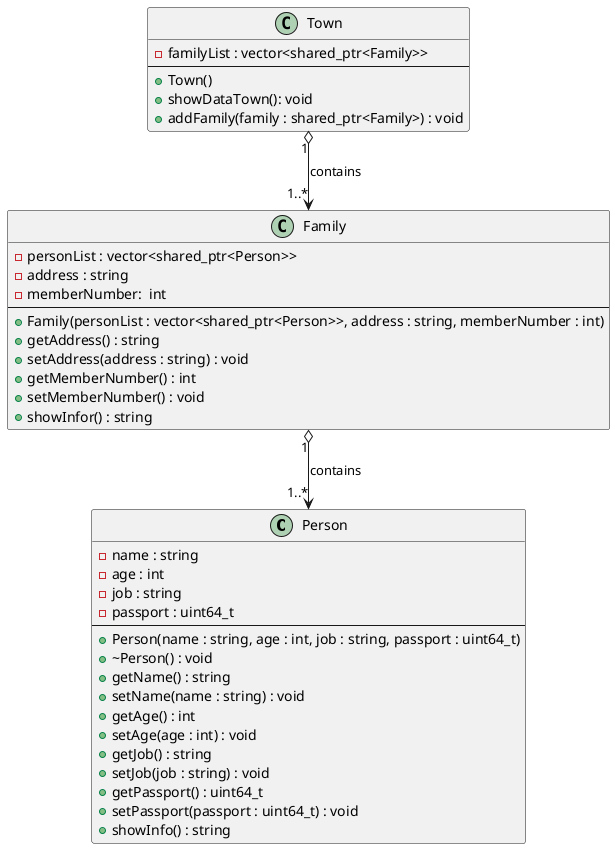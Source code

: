 @startuml bai4
class Person {
    - name : string
    - age : int
    - job : string
    - passport : uint64_t
    --
    + Person(name : string, age : int, job : string, passport : uint64_t)
    + ~Person() : void
    + getName() : string
    + setName(name : string) : void
    + getAge() : int
    + setAge(age : int) : void
    + getJob() : string
    + setJob(job : string) : void
    + getPassport() : uint64_t
    + setPassport(passport : uint64_t) : void
    + showInfo() : string
}

class Family {
    - personList : vector<shared_ptr<Person>>
    - address : string
    - memberNumber:  int
    --
    + Family(personList : vector<shared_ptr<Person>>, address : string, memberNumber : int)
    + getAddress() : string
    + setAddress(address : string) : void
    + getMemberNumber() : int
    + setMemberNumber() : void
    + showInfor() : string
}

class Town {
    - familyList : vector<shared_ptr<Family>>
    --
    + Town()
    + showDataTown(): void 
    + addFamily(family : shared_ptr<Family>) : void
}

Town "1" o--> "1..*" Family : contains
Family "1" o--> "1..*" Person : contains
@enduml
